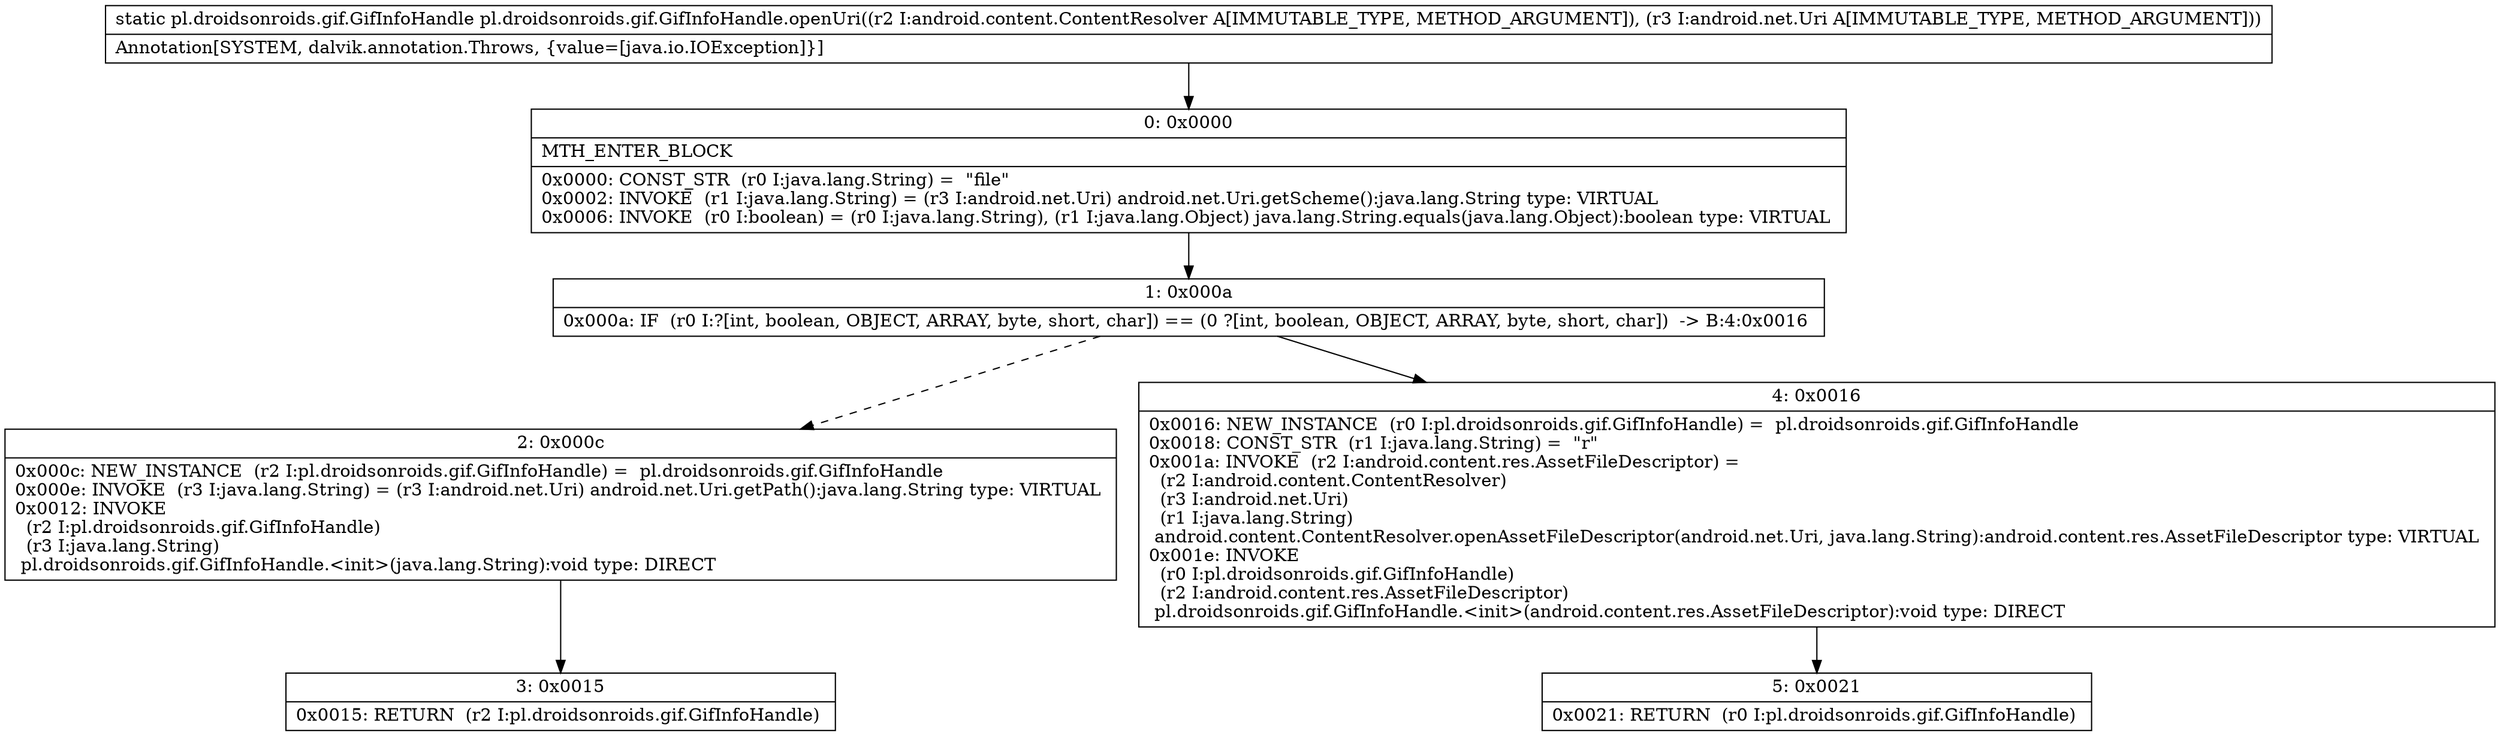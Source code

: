 digraph "CFG forpl.droidsonroids.gif.GifInfoHandle.openUri(Landroid\/content\/ContentResolver;Landroid\/net\/Uri;)Lpl\/droidsonroids\/gif\/GifInfoHandle;" {
Node_0 [shape=record,label="{0\:\ 0x0000|MTH_ENTER_BLOCK\l|0x0000: CONST_STR  (r0 I:java.lang.String) =  \"file\" \l0x0002: INVOKE  (r1 I:java.lang.String) = (r3 I:android.net.Uri) android.net.Uri.getScheme():java.lang.String type: VIRTUAL \l0x0006: INVOKE  (r0 I:boolean) = (r0 I:java.lang.String), (r1 I:java.lang.Object) java.lang.String.equals(java.lang.Object):boolean type: VIRTUAL \l}"];
Node_1 [shape=record,label="{1\:\ 0x000a|0x000a: IF  (r0 I:?[int, boolean, OBJECT, ARRAY, byte, short, char]) == (0 ?[int, boolean, OBJECT, ARRAY, byte, short, char])  \-\> B:4:0x0016 \l}"];
Node_2 [shape=record,label="{2\:\ 0x000c|0x000c: NEW_INSTANCE  (r2 I:pl.droidsonroids.gif.GifInfoHandle) =  pl.droidsonroids.gif.GifInfoHandle \l0x000e: INVOKE  (r3 I:java.lang.String) = (r3 I:android.net.Uri) android.net.Uri.getPath():java.lang.String type: VIRTUAL \l0x0012: INVOKE  \l  (r2 I:pl.droidsonroids.gif.GifInfoHandle)\l  (r3 I:java.lang.String)\l pl.droidsonroids.gif.GifInfoHandle.\<init\>(java.lang.String):void type: DIRECT \l}"];
Node_3 [shape=record,label="{3\:\ 0x0015|0x0015: RETURN  (r2 I:pl.droidsonroids.gif.GifInfoHandle) \l}"];
Node_4 [shape=record,label="{4\:\ 0x0016|0x0016: NEW_INSTANCE  (r0 I:pl.droidsonroids.gif.GifInfoHandle) =  pl.droidsonroids.gif.GifInfoHandle \l0x0018: CONST_STR  (r1 I:java.lang.String) =  \"r\" \l0x001a: INVOKE  (r2 I:android.content.res.AssetFileDescriptor) = \l  (r2 I:android.content.ContentResolver)\l  (r3 I:android.net.Uri)\l  (r1 I:java.lang.String)\l android.content.ContentResolver.openAssetFileDescriptor(android.net.Uri, java.lang.String):android.content.res.AssetFileDescriptor type: VIRTUAL \l0x001e: INVOKE  \l  (r0 I:pl.droidsonroids.gif.GifInfoHandle)\l  (r2 I:android.content.res.AssetFileDescriptor)\l pl.droidsonroids.gif.GifInfoHandle.\<init\>(android.content.res.AssetFileDescriptor):void type: DIRECT \l}"];
Node_5 [shape=record,label="{5\:\ 0x0021|0x0021: RETURN  (r0 I:pl.droidsonroids.gif.GifInfoHandle) \l}"];
MethodNode[shape=record,label="{static pl.droidsonroids.gif.GifInfoHandle pl.droidsonroids.gif.GifInfoHandle.openUri((r2 I:android.content.ContentResolver A[IMMUTABLE_TYPE, METHOD_ARGUMENT]), (r3 I:android.net.Uri A[IMMUTABLE_TYPE, METHOD_ARGUMENT]))  | Annotation[SYSTEM, dalvik.annotation.Throws, \{value=[java.io.IOException]\}]\l}"];
MethodNode -> Node_0;
Node_0 -> Node_1;
Node_1 -> Node_2[style=dashed];
Node_1 -> Node_4;
Node_2 -> Node_3;
Node_4 -> Node_5;
}

